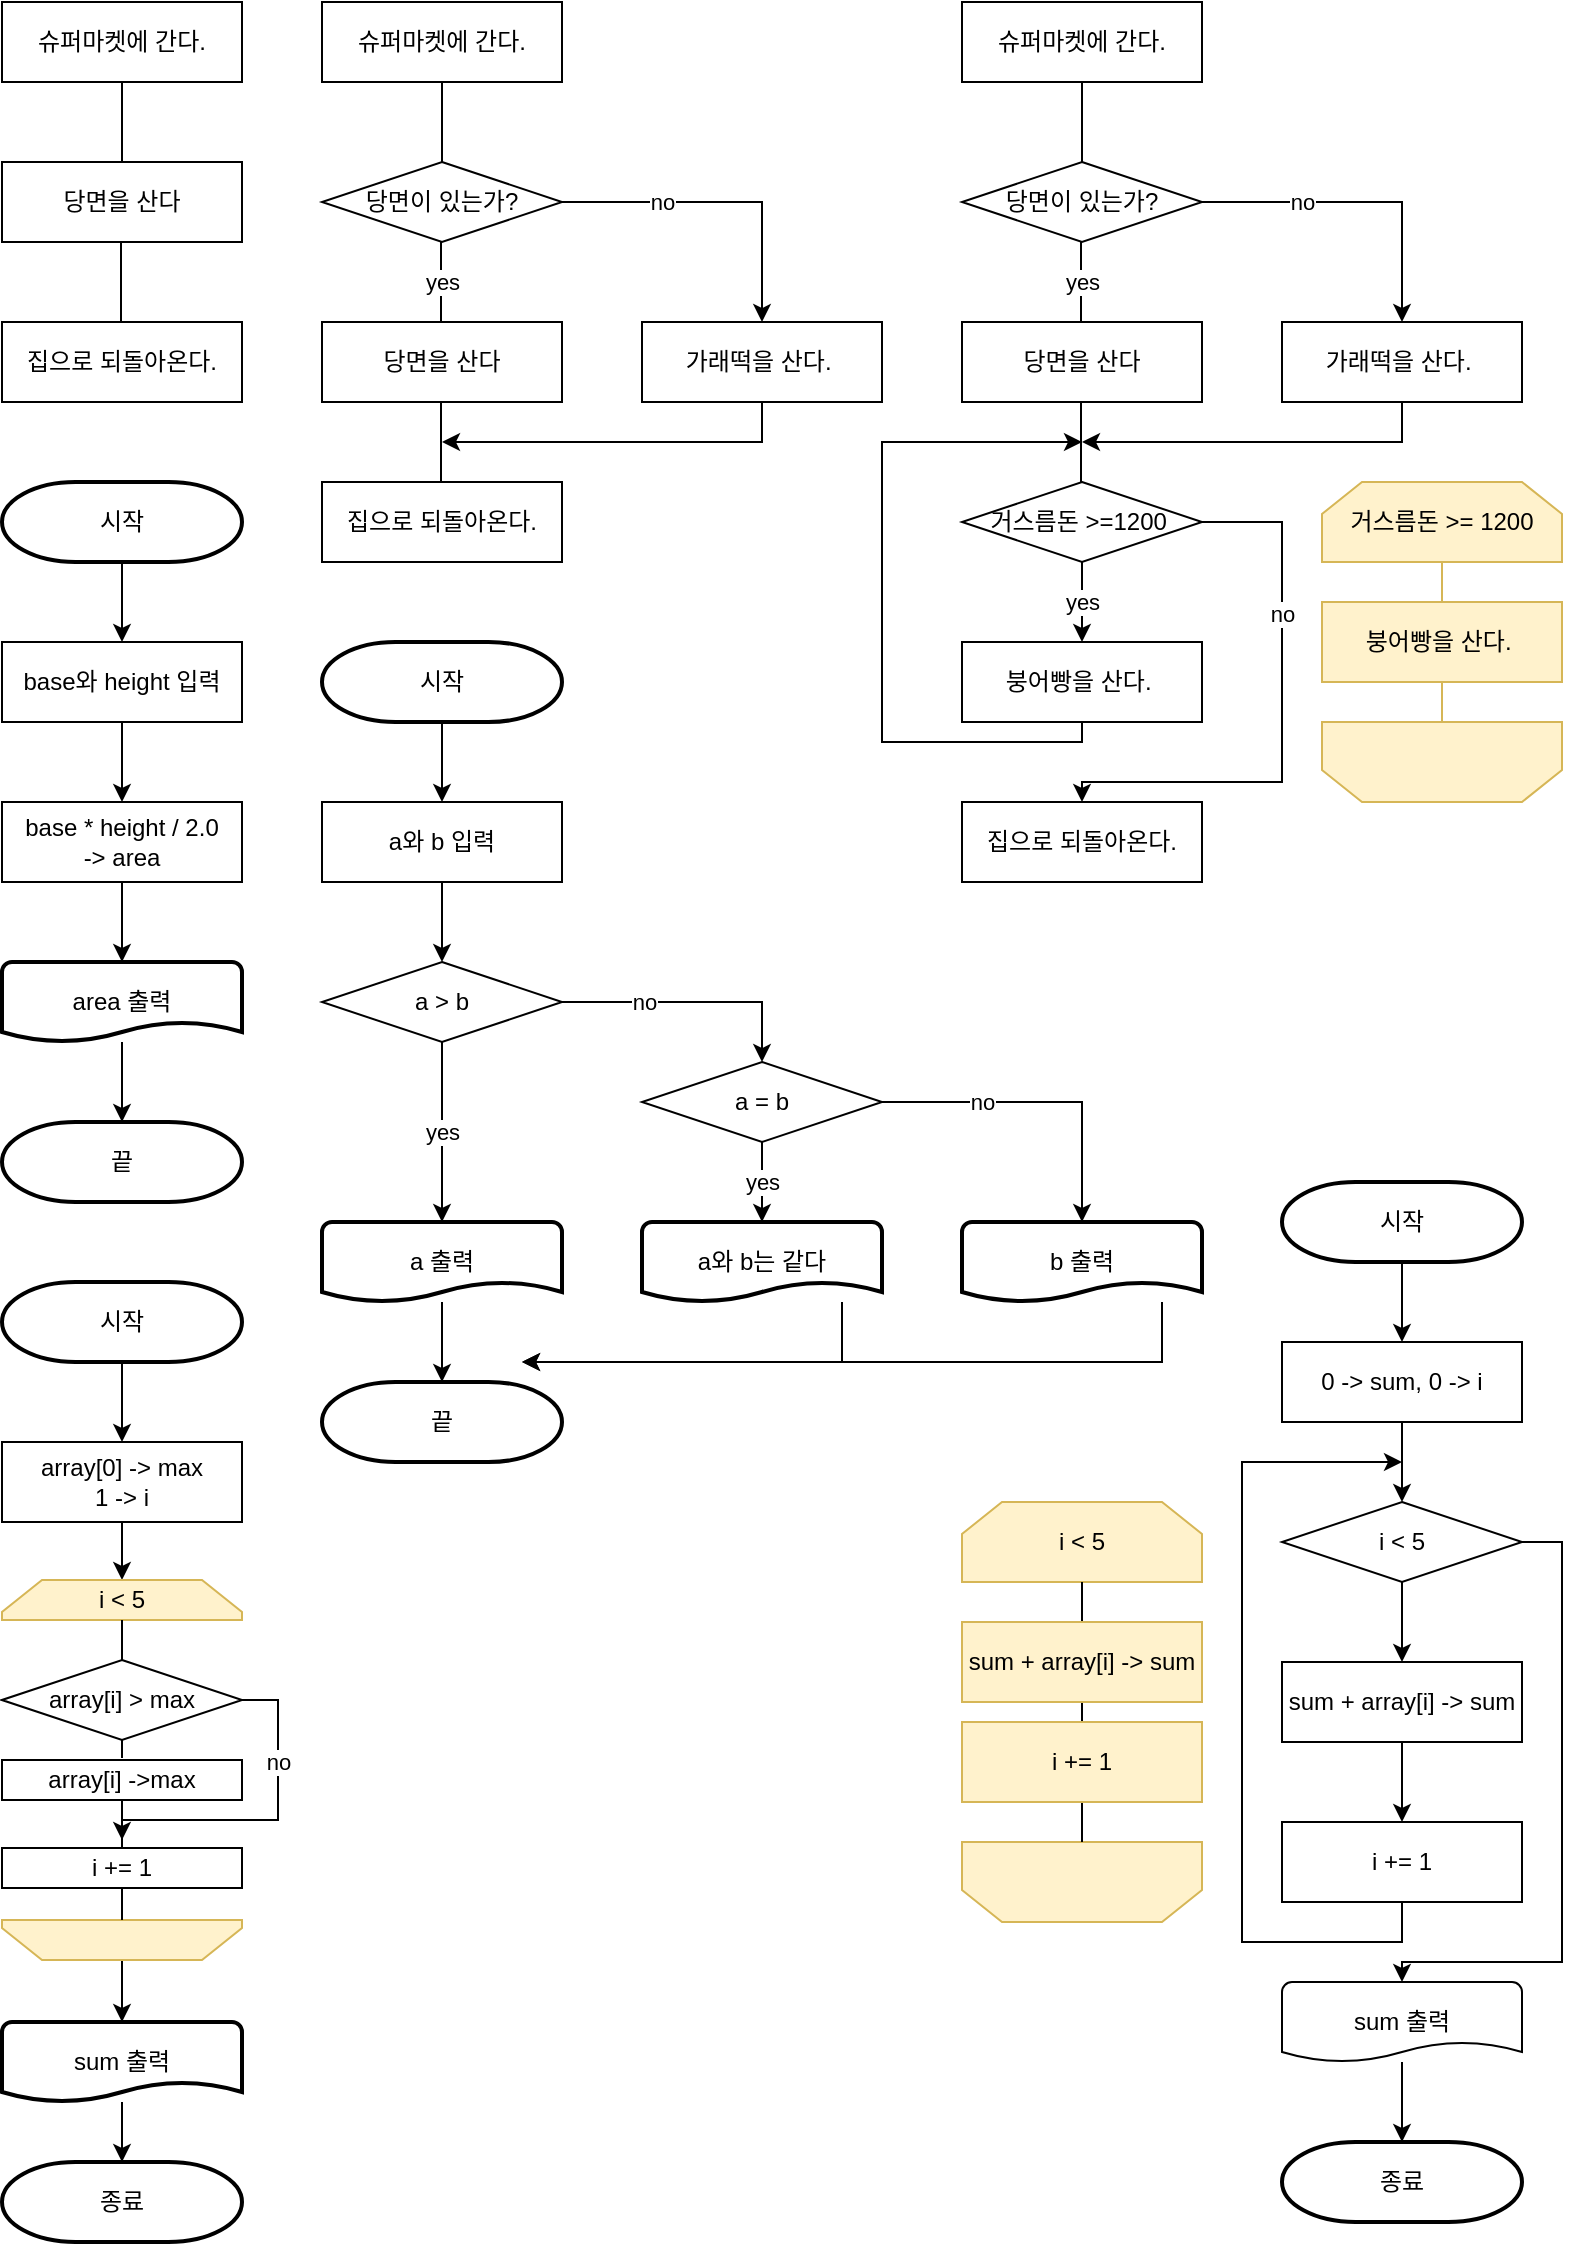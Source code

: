 <mxfile version="15.8.7" type="device"><diagram id="MjxXlwVIZGVI9EGpruF-" name="페이지-1"><mxGraphModel dx="1150" dy="1005" grid="1" gridSize="10" guides="1" tooltips="1" connect="1" arrows="1" fold="1" page="1" pageScale="1" pageWidth="827" pageHeight="1169" math="0" shadow="0"><root><mxCell id="0"/><mxCell id="1" parent="0"/><mxCell id="Be1c64fNFTG912UDkXoi-1" value="슈퍼마켓에 간다." style="rounded=0;whiteSpace=wrap;html=1;" vertex="1" parent="1"><mxGeometry x="22" y="40" width="120" height="40" as="geometry"/></mxCell><mxCell id="Be1c64fNFTG912UDkXoi-2" value="당면을 산다" style="rounded=0;whiteSpace=wrap;html=1;" vertex="1" parent="1"><mxGeometry x="22" y="120" width="120" height="40" as="geometry"/></mxCell><mxCell id="Be1c64fNFTG912UDkXoi-3" value="집으로 되돌아온다." style="rounded=0;whiteSpace=wrap;html=1;" vertex="1" parent="1"><mxGeometry x="22" y="200" width="120" height="40" as="geometry"/></mxCell><mxCell id="Be1c64fNFTG912UDkXoi-5" value="" style="endArrow=none;html=1;rounded=0;entryX=0.5;entryY=0;entryDx=0;entryDy=0;" edge="1" parent="1" source="Be1c64fNFTG912UDkXoi-1" target="Be1c64fNFTG912UDkXoi-2"><mxGeometry width="50" height="50" relative="1" as="geometry"><mxPoint x="82" y="130" as="sourcePoint"/><mxPoint x="82" y="110" as="targetPoint"/></mxGeometry></mxCell><mxCell id="Be1c64fNFTG912UDkXoi-7" value="" style="endArrow=none;html=1;rounded=0;entryX=0.5;entryY=0;entryDx=0;entryDy=0;" edge="1" parent="1"><mxGeometry width="50" height="50" relative="1" as="geometry"><mxPoint x="81.5" y="160" as="sourcePoint"/><mxPoint x="81.5" y="200" as="targetPoint"/></mxGeometry></mxCell><mxCell id="Be1c64fNFTG912UDkXoi-8" value="슈퍼마켓에 간다." style="rounded=0;whiteSpace=wrap;html=1;" vertex="1" parent="1"><mxGeometry x="182" y="40" width="120" height="40" as="geometry"/></mxCell><mxCell id="Be1c64fNFTG912UDkXoi-9" value="당면을 산다" style="rounded=0;whiteSpace=wrap;html=1;" vertex="1" parent="1"><mxGeometry x="182" y="200" width="120" height="40" as="geometry"/></mxCell><mxCell id="Be1c64fNFTG912UDkXoi-10" value="집으로 되돌아온다." style="rounded=0;whiteSpace=wrap;html=1;" vertex="1" parent="1"><mxGeometry x="182" y="280" width="120" height="40" as="geometry"/></mxCell><mxCell id="Be1c64fNFTG912UDkXoi-12" value="" style="endArrow=none;html=1;rounded=0;entryX=0.5;entryY=0;entryDx=0;entryDy=0;" edge="1" parent="1"><mxGeometry width="50" height="50" relative="1" as="geometry"><mxPoint x="241.5" y="240" as="sourcePoint"/><mxPoint x="241.5" y="280" as="targetPoint"/></mxGeometry></mxCell><mxCell id="Be1c64fNFTG912UDkXoi-21" value="no" style="edgeStyle=orthogonalEdgeStyle;rounded=0;orthogonalLoop=1;jettySize=auto;html=1;entryX=0.5;entryY=0;entryDx=0;entryDy=0;" edge="1" parent="1" source="Be1c64fNFTG912UDkXoi-13" target="Be1c64fNFTG912UDkXoi-19"><mxGeometry x="-0.375" relative="1" as="geometry"><mxPoint as="offset"/></mxGeometry></mxCell><mxCell id="Be1c64fNFTG912UDkXoi-13" value="당면이 있는가?" style="rhombus;whiteSpace=wrap;html=1;" vertex="1" parent="1"><mxGeometry x="182" y="120" width="120" height="40" as="geometry"/></mxCell><mxCell id="Be1c64fNFTG912UDkXoi-17" value="" style="endArrow=none;html=1;rounded=0;exitX=0.5;exitY=0;exitDx=0;exitDy=0;" edge="1" parent="1" source="Be1c64fNFTG912UDkXoi-13"><mxGeometry width="50" height="50" relative="1" as="geometry"><mxPoint x="192" y="130" as="sourcePoint"/><mxPoint x="242" y="80" as="targetPoint"/></mxGeometry></mxCell><mxCell id="Be1c64fNFTG912UDkXoi-18" value="yes" style="endArrow=none;html=1;rounded=0;exitX=0.5;exitY=0;exitDx=0;exitDy=0;" edge="1" parent="1"><mxGeometry width="50" height="50" relative="1" as="geometry"><mxPoint x="241.5" y="200" as="sourcePoint"/><mxPoint x="241.5" y="160" as="targetPoint"/></mxGeometry></mxCell><mxCell id="Be1c64fNFTG912UDkXoi-23" style="edgeStyle=orthogonalEdgeStyle;rounded=0;orthogonalLoop=1;jettySize=auto;html=1;" edge="1" parent="1" source="Be1c64fNFTG912UDkXoi-19"><mxGeometry relative="1" as="geometry"><mxPoint x="242" y="260" as="targetPoint"/><Array as="points"><mxPoint x="402" y="260"/></Array></mxGeometry></mxCell><mxCell id="Be1c64fNFTG912UDkXoi-19" value="가래떡을 산다.&amp;nbsp;" style="rounded=0;whiteSpace=wrap;html=1;" vertex="1" parent="1"><mxGeometry x="342" y="200" width="120" height="40" as="geometry"/></mxCell><mxCell id="Be1c64fNFTG912UDkXoi-24" value="슈퍼마켓에 간다." style="rounded=0;whiteSpace=wrap;html=1;" vertex="1" parent="1"><mxGeometry x="502" y="40" width="120" height="40" as="geometry"/></mxCell><mxCell id="Be1c64fNFTG912UDkXoi-25" value="당면을 산다" style="rounded=0;whiteSpace=wrap;html=1;" vertex="1" parent="1"><mxGeometry x="502" y="200" width="120" height="40" as="geometry"/></mxCell><mxCell id="Be1c64fNFTG912UDkXoi-26" value="집으로 되돌아온다." style="rounded=0;whiteSpace=wrap;html=1;" vertex="1" parent="1"><mxGeometry x="502" y="440" width="120" height="40" as="geometry"/></mxCell><mxCell id="Be1c64fNFTG912UDkXoi-27" value="" style="endArrow=none;html=1;rounded=0;entryX=0.5;entryY=0;entryDx=0;entryDy=0;" edge="1" parent="1"><mxGeometry width="50" height="50" relative="1" as="geometry"><mxPoint x="561.5" y="240" as="sourcePoint"/><mxPoint x="561.5" y="280" as="targetPoint"/></mxGeometry></mxCell><mxCell id="Be1c64fNFTG912UDkXoi-28" value="no" style="edgeStyle=orthogonalEdgeStyle;rounded=0;orthogonalLoop=1;jettySize=auto;html=1;entryX=0.5;entryY=0;entryDx=0;entryDy=0;" edge="1" parent="1" source="Be1c64fNFTG912UDkXoi-29" target="Be1c64fNFTG912UDkXoi-33"><mxGeometry x="-0.375" relative="1" as="geometry"><mxPoint as="offset"/></mxGeometry></mxCell><mxCell id="Be1c64fNFTG912UDkXoi-29" value="당면이 있는가?" style="rhombus;whiteSpace=wrap;html=1;" vertex="1" parent="1"><mxGeometry x="502" y="120" width="120" height="40" as="geometry"/></mxCell><mxCell id="Be1c64fNFTG912UDkXoi-30" value="" style="endArrow=none;html=1;rounded=0;exitX=0.5;exitY=0;exitDx=0;exitDy=0;" edge="1" parent="1" source="Be1c64fNFTG912UDkXoi-29"><mxGeometry width="50" height="50" relative="1" as="geometry"><mxPoint x="512" y="130" as="sourcePoint"/><mxPoint x="562" y="80" as="targetPoint"/></mxGeometry></mxCell><mxCell id="Be1c64fNFTG912UDkXoi-31" value="yes" style="endArrow=none;html=1;rounded=0;exitX=0.5;exitY=0;exitDx=0;exitDy=0;" edge="1" parent="1"><mxGeometry width="50" height="50" relative="1" as="geometry"><mxPoint x="561.5" y="200" as="sourcePoint"/><mxPoint x="561.5" y="160" as="targetPoint"/></mxGeometry></mxCell><mxCell id="Be1c64fNFTG912UDkXoi-32" style="edgeStyle=orthogonalEdgeStyle;rounded=0;orthogonalLoop=1;jettySize=auto;html=1;" edge="1" parent="1" source="Be1c64fNFTG912UDkXoi-33"><mxGeometry relative="1" as="geometry"><mxPoint x="562" y="260" as="targetPoint"/><Array as="points"><mxPoint x="722" y="260"/></Array></mxGeometry></mxCell><mxCell id="Be1c64fNFTG912UDkXoi-33" value="가래떡을 산다.&amp;nbsp;" style="rounded=0;whiteSpace=wrap;html=1;" vertex="1" parent="1"><mxGeometry x="662" y="200" width="120" height="40" as="geometry"/></mxCell><mxCell id="Be1c64fNFTG912UDkXoi-36" value="yes" style="edgeStyle=orthogonalEdgeStyle;rounded=0;orthogonalLoop=1;jettySize=auto;html=1;entryX=0.5;entryY=0;entryDx=0;entryDy=0;" edge="1" parent="1" source="Be1c64fNFTG912UDkXoi-34" target="Be1c64fNFTG912UDkXoi-35"><mxGeometry relative="1" as="geometry"/></mxCell><mxCell id="Be1c64fNFTG912UDkXoi-38" value="no" style="edgeStyle=orthogonalEdgeStyle;rounded=0;orthogonalLoop=1;jettySize=auto;html=1;entryX=0.5;entryY=0;entryDx=0;entryDy=0;" edge="1" parent="1" source="Be1c64fNFTG912UDkXoi-34" target="Be1c64fNFTG912UDkXoi-26"><mxGeometry x="-0.385" relative="1" as="geometry"><mxPoint x="592" y="420" as="targetPoint"/><Array as="points"><mxPoint x="662" y="300"/><mxPoint x="662" y="430"/><mxPoint x="562" y="430"/></Array><mxPoint as="offset"/></mxGeometry></mxCell><mxCell id="Be1c64fNFTG912UDkXoi-34" value="거스름돈 &amp;gt;=1200&amp;nbsp;" style="rhombus;whiteSpace=wrap;html=1;" vertex="1" parent="1"><mxGeometry x="502" y="280" width="120" height="40" as="geometry"/></mxCell><mxCell id="Be1c64fNFTG912UDkXoi-39" style="edgeStyle=orthogonalEdgeStyle;rounded=0;orthogonalLoop=1;jettySize=auto;html=1;" edge="1" parent="1" source="Be1c64fNFTG912UDkXoi-35"><mxGeometry relative="1" as="geometry"><mxPoint x="562" y="260.0" as="targetPoint"/><Array as="points"><mxPoint x="562" y="410"/><mxPoint x="462" y="410"/><mxPoint x="462" y="260"/></Array></mxGeometry></mxCell><mxCell id="Be1c64fNFTG912UDkXoi-35" value="붕어빵을 산다.&amp;nbsp;" style="rounded=0;whiteSpace=wrap;html=1;" vertex="1" parent="1"><mxGeometry x="502" y="360" width="120" height="40" as="geometry"/></mxCell><mxCell id="Be1c64fNFTG912UDkXoi-41" value="거스름돈 &amp;gt;= 1200" style="shape=loopLimit;whiteSpace=wrap;html=1;fillColor=#fff2cc;strokeColor=#d6b656;" vertex="1" parent="1"><mxGeometry x="682" y="280" width="120" height="40" as="geometry"/></mxCell><mxCell id="Be1c64fNFTG912UDkXoi-42" value="" style="shape=loopLimit;whiteSpace=wrap;html=1;rotation=-180;fillColor=#fff2cc;strokeColor=#d6b656;" vertex="1" parent="1"><mxGeometry x="682" y="400" width="120" height="40" as="geometry"/></mxCell><mxCell id="Be1c64fNFTG912UDkXoi-46" value="" style="endArrow=none;html=1;rounded=0;entryX=0.5;entryY=1;entryDx=0;entryDy=0;exitX=0.5;exitY=1;exitDx=0;exitDy=0;fillColor=#fff2cc;strokeColor=#d6b656;" edge="1" parent="1" source="Be1c64fNFTG912UDkXoi-42" target="Be1c64fNFTG912UDkXoi-41"><mxGeometry width="50" height="50" relative="1" as="geometry"><mxPoint x="722" y="380" as="sourcePoint"/><mxPoint x="772" y="330" as="targetPoint"/></mxGeometry></mxCell><mxCell id="Be1c64fNFTG912UDkXoi-43" value="붕어빵을 산다.&amp;nbsp;" style="rounded=0;whiteSpace=wrap;html=1;fillColor=#fff2cc;strokeColor=#d6b656;" vertex="1" parent="1"><mxGeometry x="682" y="340" width="120" height="40" as="geometry"/></mxCell><mxCell id="Be1c64fNFTG912UDkXoi-52" style="edgeStyle=orthogonalEdgeStyle;rounded=0;orthogonalLoop=1;jettySize=auto;html=1;entryX=0.5;entryY=0;entryDx=0;entryDy=0;" edge="1" parent="1" source="Be1c64fNFTG912UDkXoi-47" target="Be1c64fNFTG912UDkXoi-49"><mxGeometry relative="1" as="geometry"/></mxCell><mxCell id="Be1c64fNFTG912UDkXoi-47" value="시작" style="strokeWidth=2;html=1;shape=mxgraph.flowchart.terminator;whiteSpace=wrap;" vertex="1" parent="1"><mxGeometry x="22" y="280" width="120" height="40" as="geometry"/></mxCell><mxCell id="Be1c64fNFTG912UDkXoi-48" value="끝" style="strokeWidth=2;html=1;shape=mxgraph.flowchart.terminator;whiteSpace=wrap;" vertex="1" parent="1"><mxGeometry x="22" y="600" width="120" height="40" as="geometry"/></mxCell><mxCell id="Be1c64fNFTG912UDkXoi-53" style="edgeStyle=orthogonalEdgeStyle;rounded=0;orthogonalLoop=1;jettySize=auto;html=1;entryX=0.5;entryY=0;entryDx=0;entryDy=0;" edge="1" parent="1" source="Be1c64fNFTG912UDkXoi-49" target="Be1c64fNFTG912UDkXoi-50"><mxGeometry relative="1" as="geometry"/></mxCell><mxCell id="Be1c64fNFTG912UDkXoi-49" value="base와 height 입력" style="rounded=0;whiteSpace=wrap;html=1;" vertex="1" parent="1"><mxGeometry x="22" y="360" width="120" height="40" as="geometry"/></mxCell><mxCell id="Be1c64fNFTG912UDkXoi-54" style="edgeStyle=orthogonalEdgeStyle;rounded=0;orthogonalLoop=1;jettySize=auto;html=1;entryX=0.5;entryY=0;entryDx=0;entryDy=0;entryPerimeter=0;" edge="1" parent="1" source="Be1c64fNFTG912UDkXoi-50" target="Be1c64fNFTG912UDkXoi-51"><mxGeometry relative="1" as="geometry"/></mxCell><mxCell id="Be1c64fNFTG912UDkXoi-50" value="base * height / 2.0 &lt;br&gt;-&amp;gt; area" style="rounded=0;whiteSpace=wrap;html=1;" vertex="1" parent="1"><mxGeometry x="22" y="440" width="120" height="40" as="geometry"/></mxCell><mxCell id="Be1c64fNFTG912UDkXoi-55" style="edgeStyle=orthogonalEdgeStyle;rounded=0;orthogonalLoop=1;jettySize=auto;html=1;entryX=0.5;entryY=0;entryDx=0;entryDy=0;entryPerimeter=0;" edge="1" parent="1" source="Be1c64fNFTG912UDkXoi-51" target="Be1c64fNFTG912UDkXoi-48"><mxGeometry relative="1" as="geometry"/></mxCell><mxCell id="Be1c64fNFTG912UDkXoi-51" value="area 출력" style="strokeWidth=2;html=1;shape=mxgraph.flowchart.document2;whiteSpace=wrap;size=0.25;" vertex="1" parent="1"><mxGeometry x="22" y="520" width="120" height="40" as="geometry"/></mxCell><mxCell id="Be1c64fNFTG912UDkXoi-56" style="edgeStyle=orthogonalEdgeStyle;rounded=0;orthogonalLoop=1;jettySize=auto;html=1;entryX=0.5;entryY=0;entryDx=0;entryDy=0;" edge="1" parent="1" source="Be1c64fNFTG912UDkXoi-57" target="Be1c64fNFTG912UDkXoi-58"><mxGeometry relative="1" as="geometry"/></mxCell><mxCell id="Be1c64fNFTG912UDkXoi-57" value="시작" style="strokeWidth=2;html=1;shape=mxgraph.flowchart.terminator;whiteSpace=wrap;" vertex="1" parent="1"><mxGeometry x="182" y="360" width="120" height="40" as="geometry"/></mxCell><mxCell id="Be1c64fNFTG912UDkXoi-60" style="edgeStyle=orthogonalEdgeStyle;rounded=0;orthogonalLoop=1;jettySize=auto;html=1;entryX=0.5;entryY=0;entryDx=0;entryDy=0;" edge="1" parent="1" source="Be1c64fNFTG912UDkXoi-58" target="Be1c64fNFTG912UDkXoi-59"><mxGeometry relative="1" as="geometry"/></mxCell><mxCell id="Be1c64fNFTG912UDkXoi-58" value="a와 b 입력" style="rounded=0;whiteSpace=wrap;html=1;" vertex="1" parent="1"><mxGeometry x="182" y="440" width="120" height="40" as="geometry"/></mxCell><mxCell id="Be1c64fNFTG912UDkXoi-63" value="yes" style="edgeStyle=orthogonalEdgeStyle;rounded=0;orthogonalLoop=1;jettySize=auto;html=1;" edge="1" parent="1" source="Be1c64fNFTG912UDkXoi-59" target="Be1c64fNFTG912UDkXoi-61"><mxGeometry relative="1" as="geometry"/></mxCell><mxCell id="Be1c64fNFTG912UDkXoi-69" value="no" style="edgeStyle=orthogonalEdgeStyle;rounded=0;orthogonalLoop=1;jettySize=auto;html=1;" edge="1" parent="1" source="Be1c64fNFTG912UDkXoi-59" target="Be1c64fNFTG912UDkXoi-68"><mxGeometry x="-0.375" relative="1" as="geometry"><mxPoint as="offset"/></mxGeometry></mxCell><mxCell id="Be1c64fNFTG912UDkXoi-59" value="a &amp;gt; b" style="rhombus;whiteSpace=wrap;html=1;" vertex="1" parent="1"><mxGeometry x="182" y="520" width="120" height="40" as="geometry"/></mxCell><mxCell id="Be1c64fNFTG912UDkXoi-64" value="" style="edgeStyle=orthogonalEdgeStyle;rounded=0;orthogonalLoop=1;jettySize=auto;html=1;" edge="1" parent="1" source="Be1c64fNFTG912UDkXoi-61" target="Be1c64fNFTG912UDkXoi-62"><mxGeometry relative="1" as="geometry"/></mxCell><mxCell id="Be1c64fNFTG912UDkXoi-61" value="a 출력" style="strokeWidth=2;html=1;shape=mxgraph.flowchart.document2;whiteSpace=wrap;size=0.25;" vertex="1" parent="1"><mxGeometry x="182" y="650" width="120" height="40" as="geometry"/></mxCell><mxCell id="Be1c64fNFTG912UDkXoi-62" value="끝" style="strokeWidth=2;html=1;shape=mxgraph.flowchart.terminator;whiteSpace=wrap;" vertex="1" parent="1"><mxGeometry x="182" y="730" width="120" height="40" as="geometry"/></mxCell><mxCell id="Be1c64fNFTG912UDkXoi-71" value="yes" style="edgeStyle=orthogonalEdgeStyle;rounded=0;orthogonalLoop=1;jettySize=auto;html=1;" edge="1" parent="1" source="Be1c64fNFTG912UDkXoi-68" target="Be1c64fNFTG912UDkXoi-70"><mxGeometry relative="1" as="geometry"/></mxCell><mxCell id="Be1c64fNFTG912UDkXoi-74" value="no" style="edgeStyle=orthogonalEdgeStyle;rounded=0;orthogonalLoop=1;jettySize=auto;html=1;entryX=0.5;entryY=0;entryDx=0;entryDy=0;entryPerimeter=0;" edge="1" parent="1" source="Be1c64fNFTG912UDkXoi-68" target="Be1c64fNFTG912UDkXoi-73"><mxGeometry x="-0.375" relative="1" as="geometry"><mxPoint as="offset"/></mxGeometry></mxCell><mxCell id="Be1c64fNFTG912UDkXoi-68" value="a = b" style="rhombus;whiteSpace=wrap;html=1;" vertex="1" parent="1"><mxGeometry x="342" y="570" width="120" height="40" as="geometry"/></mxCell><mxCell id="Be1c64fNFTG912UDkXoi-72" style="edgeStyle=orthogonalEdgeStyle;rounded=0;orthogonalLoop=1;jettySize=auto;html=1;" edge="1" parent="1" source="Be1c64fNFTG912UDkXoi-70"><mxGeometry relative="1" as="geometry"><mxPoint x="282" y="720" as="targetPoint"/><Array as="points"><mxPoint x="442" y="720"/></Array></mxGeometry></mxCell><mxCell id="Be1c64fNFTG912UDkXoi-70" value="a와 b는 같다" style="strokeWidth=2;html=1;shape=mxgraph.flowchart.document2;whiteSpace=wrap;size=0.25;" vertex="1" parent="1"><mxGeometry x="342" y="650" width="120" height="40" as="geometry"/></mxCell><mxCell id="Be1c64fNFTG912UDkXoi-75" style="edgeStyle=orthogonalEdgeStyle;rounded=0;orthogonalLoop=1;jettySize=auto;html=1;" edge="1" parent="1" source="Be1c64fNFTG912UDkXoi-73"><mxGeometry relative="1" as="geometry"><mxPoint x="282" y="720" as="targetPoint"/><Array as="points"><mxPoint x="602" y="720"/></Array></mxGeometry></mxCell><mxCell id="Be1c64fNFTG912UDkXoi-73" value="b 출력" style="strokeWidth=2;html=1;shape=mxgraph.flowchart.document2;whiteSpace=wrap;size=0.25;" vertex="1" parent="1"><mxGeometry x="502" y="650" width="120" height="40" as="geometry"/></mxCell><mxCell id="Be1c64fNFTG912UDkXoi-81" value="" style="edgeStyle=orthogonalEdgeStyle;rounded=0;orthogonalLoop=1;jettySize=auto;html=1;" edge="1" parent="1" source="Be1c64fNFTG912UDkXoi-76" target="Be1c64fNFTG912UDkXoi-77"><mxGeometry relative="1" as="geometry"/></mxCell><mxCell id="Be1c64fNFTG912UDkXoi-76" value="시작" style="strokeWidth=2;html=1;shape=mxgraph.flowchart.terminator;whiteSpace=wrap;" vertex="1" parent="1"><mxGeometry x="662" y="630" width="120" height="40" as="geometry"/></mxCell><mxCell id="Be1c64fNFTG912UDkXoi-82" value="" style="edgeStyle=orthogonalEdgeStyle;rounded=0;orthogonalLoop=1;jettySize=auto;html=1;" edge="1" parent="1" source="Be1c64fNFTG912UDkXoi-77" target="Be1c64fNFTG912UDkXoi-78"><mxGeometry relative="1" as="geometry"/></mxCell><mxCell id="Be1c64fNFTG912UDkXoi-77" value="0 -&amp;gt; sum, 0 -&amp;gt; i" style="rounded=0;whiteSpace=wrap;html=1;" vertex="1" parent="1"><mxGeometry x="662" y="710" width="120" height="40" as="geometry"/></mxCell><mxCell id="Be1c64fNFTG912UDkXoi-83" value="" style="edgeStyle=orthogonalEdgeStyle;rounded=0;orthogonalLoop=1;jettySize=auto;html=1;" edge="1" parent="1" source="Be1c64fNFTG912UDkXoi-78" target="Be1c64fNFTG912UDkXoi-79"><mxGeometry relative="1" as="geometry"/></mxCell><mxCell id="Be1c64fNFTG912UDkXoi-90" style="edgeStyle=orthogonalEdgeStyle;rounded=0;orthogonalLoop=1;jettySize=auto;html=1;entryX=0.5;entryY=0;entryDx=0;entryDy=0;entryPerimeter=0;" edge="1" parent="1" source="Be1c64fNFTG912UDkXoi-78" target="Be1c64fNFTG912UDkXoi-87"><mxGeometry relative="1" as="geometry"><Array as="points"><mxPoint x="802" y="810"/><mxPoint x="802" y="1020"/><mxPoint x="722" y="1020"/></Array></mxGeometry></mxCell><mxCell id="Be1c64fNFTG912UDkXoi-78" value="i &amp;lt; 5" style="rhombus;whiteSpace=wrap;html=1;" vertex="1" parent="1"><mxGeometry x="662" y="790" width="120" height="40" as="geometry"/></mxCell><mxCell id="Be1c64fNFTG912UDkXoi-84" value="" style="edgeStyle=orthogonalEdgeStyle;rounded=0;orthogonalLoop=1;jettySize=auto;html=1;" edge="1" parent="1" source="Be1c64fNFTG912UDkXoi-79" target="Be1c64fNFTG912UDkXoi-80"><mxGeometry relative="1" as="geometry"/></mxCell><mxCell id="Be1c64fNFTG912UDkXoi-79" value="sum + array[i] -&amp;gt; sum" style="rounded=0;whiteSpace=wrap;html=1;" vertex="1" parent="1"><mxGeometry x="662" y="870" width="120" height="40" as="geometry"/></mxCell><mxCell id="Be1c64fNFTG912UDkXoi-85" style="edgeStyle=orthogonalEdgeStyle;rounded=0;orthogonalLoop=1;jettySize=auto;html=1;" edge="1" parent="1" source="Be1c64fNFTG912UDkXoi-80"><mxGeometry relative="1" as="geometry"><mxPoint x="722" y="770" as="targetPoint"/><Array as="points"><mxPoint x="722" y="1010"/><mxPoint x="642" y="1010"/><mxPoint x="642" y="770"/></Array></mxGeometry></mxCell><mxCell id="Be1c64fNFTG912UDkXoi-80" value="i += 1" style="rounded=0;whiteSpace=wrap;html=1;" vertex="1" parent="1"><mxGeometry x="662" y="950" width="120" height="40" as="geometry"/></mxCell><mxCell id="Be1c64fNFTG912UDkXoi-91" value="" style="edgeStyle=orthogonalEdgeStyle;rounded=0;orthogonalLoop=1;jettySize=auto;html=1;" edge="1" parent="1" source="Be1c64fNFTG912UDkXoi-87" target="Be1c64fNFTG912UDkXoi-88"><mxGeometry relative="1" as="geometry"/></mxCell><mxCell id="Be1c64fNFTG912UDkXoi-87" value="sum 출력" style="strokeWidth=1;html=1;shape=mxgraph.flowchart.document2;whiteSpace=wrap;size=0.25;" vertex="1" parent="1"><mxGeometry x="662" y="1030" width="120" height="40" as="geometry"/></mxCell><mxCell id="Be1c64fNFTG912UDkXoi-88" value="종료" style="strokeWidth=2;html=1;shape=mxgraph.flowchart.terminator;whiteSpace=wrap;" vertex="1" parent="1"><mxGeometry x="662" y="1110" width="120" height="40" as="geometry"/></mxCell><mxCell id="Be1c64fNFTG912UDkXoi-92" value="i &amp;lt; 5" style="shape=loopLimit;whiteSpace=wrap;html=1;fillColor=#fff2cc;strokeColor=#d6b656;" vertex="1" parent="1"><mxGeometry x="502" y="790" width="120" height="40" as="geometry"/></mxCell><mxCell id="Be1c64fNFTG912UDkXoi-93" value="" style="shape=loopLimit;whiteSpace=wrap;html=1;rotation=-180;fillColor=#fff2cc;strokeColor=#d6b656;" vertex="1" parent="1"><mxGeometry x="502" y="960" width="120" height="40" as="geometry"/></mxCell><mxCell id="Be1c64fNFTG912UDkXoi-94" value="" style="endArrow=none;html=1;rounded=0;entryX=0.5;entryY=1;entryDx=0;entryDy=0;exitX=0.5;exitY=1;exitDx=0;exitDy=0;" edge="1" parent="1" source="Be1c64fNFTG912UDkXoi-93" target="Be1c64fNFTG912UDkXoi-92"><mxGeometry width="50" height="50" relative="1" as="geometry"><mxPoint x="542" y="890" as="sourcePoint"/><mxPoint x="592" y="840" as="targetPoint"/></mxGeometry></mxCell><mxCell id="Be1c64fNFTG912UDkXoi-95" value="sum + array[i] -&amp;gt; sum" style="rounded=0;whiteSpace=wrap;html=1;fillColor=#fff2cc;strokeColor=#d6b656;" vertex="1" parent="1"><mxGeometry x="502" y="850" width="120" height="40" as="geometry"/></mxCell><mxCell id="Be1c64fNFTG912UDkXoi-96" value="i += 1" style="rounded=0;whiteSpace=wrap;html=1;fillColor=#fff2cc;strokeColor=#d6b656;" vertex="1" parent="1"><mxGeometry x="502" y="900" width="120" height="40" as="geometry"/></mxCell><mxCell id="Be1c64fNFTG912UDkXoi-99" value="" style="edgeStyle=orthogonalEdgeStyle;rounded=0;orthogonalLoop=1;jettySize=auto;html=1;" edge="1" parent="1" source="Be1c64fNFTG912UDkXoi-97" target="Be1c64fNFTG912UDkXoi-98"><mxGeometry relative="1" as="geometry"/></mxCell><mxCell id="Be1c64fNFTG912UDkXoi-97" value="시작" style="strokeWidth=2;html=1;shape=mxgraph.flowchart.terminator;whiteSpace=wrap;" vertex="1" parent="1"><mxGeometry x="22" y="680" width="120" height="40" as="geometry"/></mxCell><mxCell id="Be1c64fNFTG912UDkXoi-109" style="edgeStyle=orthogonalEdgeStyle;rounded=0;orthogonalLoop=1;jettySize=auto;html=1;entryX=0.5;entryY=0;entryDx=0;entryDy=0;" edge="1" parent="1" source="Be1c64fNFTG912UDkXoi-98" target="Be1c64fNFTG912UDkXoi-100"><mxGeometry relative="1" as="geometry"/></mxCell><mxCell id="Be1c64fNFTG912UDkXoi-98" value="array[0] -&amp;gt; max&lt;br&gt;1 -&amp;gt; i" style="rounded=0;whiteSpace=wrap;html=1;" vertex="1" parent="1"><mxGeometry x="22" y="760" width="120" height="40" as="geometry"/></mxCell><mxCell id="Be1c64fNFTG912UDkXoi-100" value="i &amp;lt; 5" style="shape=loopLimit;whiteSpace=wrap;html=1;fillColor=#fff2cc;strokeColor=#d6b656;" vertex="1" parent="1"><mxGeometry x="22" y="829" width="120" height="20" as="geometry"/></mxCell><mxCell id="Be1c64fNFTG912UDkXoi-123" style="edgeStyle=orthogonalEdgeStyle;rounded=0;orthogonalLoop=1;jettySize=auto;html=1;entryX=0.5;entryY=0;entryDx=0;entryDy=0;entryPerimeter=0;" edge="1" parent="1" source="Be1c64fNFTG912UDkXoi-101" target="Be1c64fNFTG912UDkXoi-118"><mxGeometry relative="1" as="geometry"/></mxCell><mxCell id="Be1c64fNFTG912UDkXoi-101" value="" style="shape=loopLimit;whiteSpace=wrap;html=1;rotation=-180;fillColor=#fff2cc;strokeColor=#d6b656;" vertex="1" parent="1"><mxGeometry x="22" y="999" width="120" height="20" as="geometry"/></mxCell><mxCell id="Be1c64fNFTG912UDkXoi-102" value="yes&lt;br&gt;" style="endArrow=none;html=1;rounded=0;entryX=0.5;entryY=1;entryDx=0;entryDy=0;exitX=0.5;exitY=1;exitDx=0;exitDy=0;" edge="1" parent="1" source="Be1c64fNFTG912UDkXoi-101" target="Be1c64fNFTG912UDkXoi-100"><mxGeometry width="50" height="50" relative="1" as="geometry"><mxPoint x="62" y="969" as="sourcePoint"/><mxPoint x="112" y="919" as="targetPoint"/></mxGeometry></mxCell><mxCell id="Be1c64fNFTG912UDkXoi-104" value="i += 1" style="rounded=0;whiteSpace=wrap;html=1;" vertex="1" parent="1"><mxGeometry x="22" y="963" width="120" height="20" as="geometry"/></mxCell><mxCell id="Be1c64fNFTG912UDkXoi-125" value="no" style="edgeStyle=orthogonalEdgeStyle;rounded=0;orthogonalLoop=1;jettySize=auto;html=1;" edge="1" parent="1" source="Be1c64fNFTG912UDkXoi-105"><mxGeometry x="-0.41" relative="1" as="geometry"><mxPoint x="82" y="959" as="targetPoint"/><Array as="points"><mxPoint x="160" y="889"/><mxPoint x="160" y="949"/><mxPoint x="82" y="949"/></Array><mxPoint as="offset"/></mxGeometry></mxCell><mxCell id="Be1c64fNFTG912UDkXoi-105" value="array[i] &amp;gt; max" style="rhombus;whiteSpace=wrap;html=1;" vertex="1" parent="1"><mxGeometry x="22" y="869" width="120" height="40" as="geometry"/></mxCell><mxCell id="Be1c64fNFTG912UDkXoi-107" value="array[i] -&amp;gt;max" style="rounded=0;whiteSpace=wrap;html=1;" vertex="1" parent="1"><mxGeometry x="22" y="919" width="120" height="20" as="geometry"/></mxCell><mxCell id="Be1c64fNFTG912UDkXoi-124" style="edgeStyle=orthogonalEdgeStyle;rounded=0;orthogonalLoop=1;jettySize=auto;html=1;entryX=0.5;entryY=0;entryDx=0;entryDy=0;entryPerimeter=0;" edge="1" parent="1" source="Be1c64fNFTG912UDkXoi-118" target="Be1c64fNFTG912UDkXoi-119"><mxGeometry relative="1" as="geometry"/></mxCell><mxCell id="Be1c64fNFTG912UDkXoi-118" value="sum 출력" style="strokeWidth=2;html=1;shape=mxgraph.flowchart.document2;whiteSpace=wrap;size=0.25;" vertex="1" parent="1"><mxGeometry x="22" y="1050" width="120" height="40" as="geometry"/></mxCell><mxCell id="Be1c64fNFTG912UDkXoi-119" value="종료" style="strokeWidth=2;html=1;shape=mxgraph.flowchart.terminator;whiteSpace=wrap;" vertex="1" parent="1"><mxGeometry x="22" y="1120" width="120" height="40" as="geometry"/></mxCell></root></mxGraphModel></diagram></mxfile>